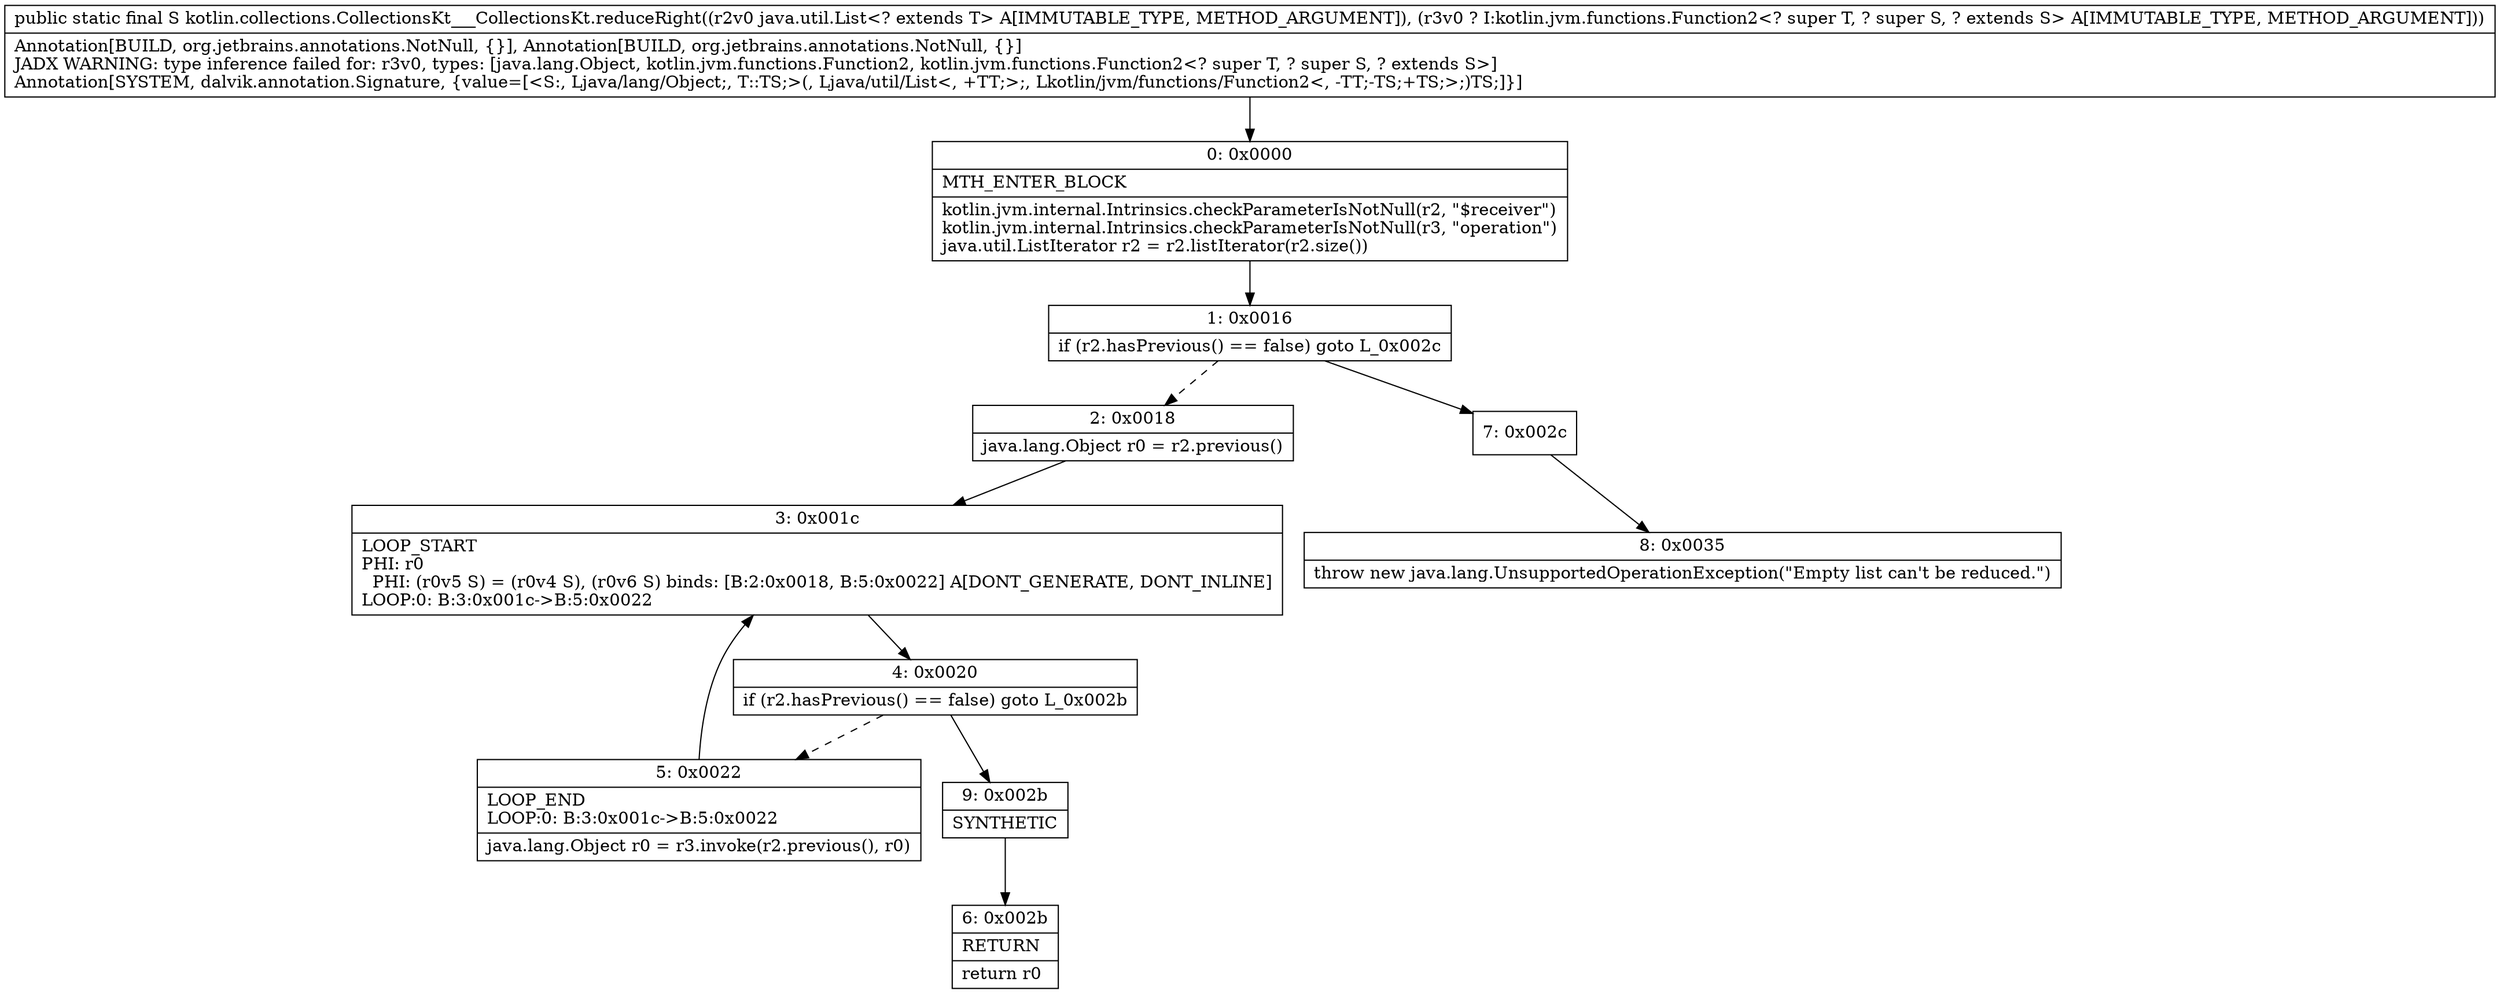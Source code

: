 digraph "CFG forkotlin.collections.CollectionsKt___CollectionsKt.reduceRight(Ljava\/util\/List;Lkotlin\/jvm\/functions\/Function2;)Ljava\/lang\/Object;" {
Node_0 [shape=record,label="{0\:\ 0x0000|MTH_ENTER_BLOCK\l|kotlin.jvm.internal.Intrinsics.checkParameterIsNotNull(r2, \"$receiver\")\lkotlin.jvm.internal.Intrinsics.checkParameterIsNotNull(r3, \"operation\")\ljava.util.ListIterator r2 = r2.listIterator(r2.size())\l}"];
Node_1 [shape=record,label="{1\:\ 0x0016|if (r2.hasPrevious() == false) goto L_0x002c\l}"];
Node_2 [shape=record,label="{2\:\ 0x0018|java.lang.Object r0 = r2.previous()\l}"];
Node_3 [shape=record,label="{3\:\ 0x001c|LOOP_START\lPHI: r0 \l  PHI: (r0v5 S) = (r0v4 S), (r0v6 S) binds: [B:2:0x0018, B:5:0x0022] A[DONT_GENERATE, DONT_INLINE]\lLOOP:0: B:3:0x001c\-\>B:5:0x0022\l}"];
Node_4 [shape=record,label="{4\:\ 0x0020|if (r2.hasPrevious() == false) goto L_0x002b\l}"];
Node_5 [shape=record,label="{5\:\ 0x0022|LOOP_END\lLOOP:0: B:3:0x001c\-\>B:5:0x0022\l|java.lang.Object r0 = r3.invoke(r2.previous(), r0)\l}"];
Node_6 [shape=record,label="{6\:\ 0x002b|RETURN\l|return r0\l}"];
Node_7 [shape=record,label="{7\:\ 0x002c}"];
Node_8 [shape=record,label="{8\:\ 0x0035|throw new java.lang.UnsupportedOperationException(\"Empty list can't be reduced.\")\l}"];
Node_9 [shape=record,label="{9\:\ 0x002b|SYNTHETIC\l}"];
MethodNode[shape=record,label="{public static final S kotlin.collections.CollectionsKt___CollectionsKt.reduceRight((r2v0 java.util.List\<? extends T\> A[IMMUTABLE_TYPE, METHOD_ARGUMENT]), (r3v0 ? I:kotlin.jvm.functions.Function2\<? super T, ? super S, ? extends S\> A[IMMUTABLE_TYPE, METHOD_ARGUMENT]))  | Annotation[BUILD, org.jetbrains.annotations.NotNull, \{\}], Annotation[BUILD, org.jetbrains.annotations.NotNull, \{\}]\lJADX WARNING: type inference failed for: r3v0, types: [java.lang.Object, kotlin.jvm.functions.Function2, kotlin.jvm.functions.Function2\<? super T, ? super S, ? extends S\>]\lAnnotation[SYSTEM, dalvik.annotation.Signature, \{value=[\<S:, Ljava\/lang\/Object;, T::TS;\>(, Ljava\/util\/List\<, +TT;\>;, Lkotlin\/jvm\/functions\/Function2\<, \-TT;\-TS;+TS;\>;)TS;]\}]\l}"];
MethodNode -> Node_0;
Node_0 -> Node_1;
Node_1 -> Node_2[style=dashed];
Node_1 -> Node_7;
Node_2 -> Node_3;
Node_3 -> Node_4;
Node_4 -> Node_5[style=dashed];
Node_4 -> Node_9;
Node_5 -> Node_3;
Node_7 -> Node_8;
Node_9 -> Node_6;
}

